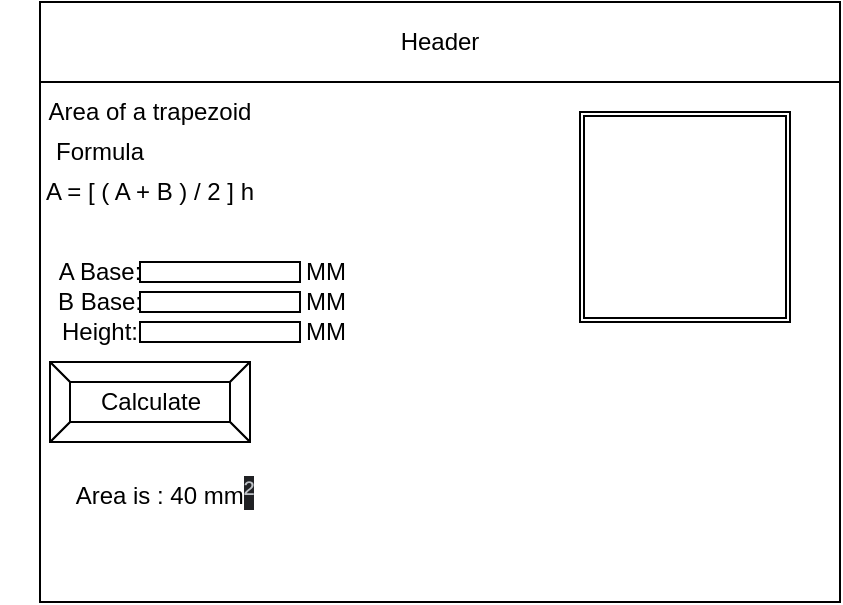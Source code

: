 <mxfile>
    <diagram id="pIaEtrtLPv3HG8r1JEND" name="Page-1">
        <mxGraphModel dx="928" dy="691" grid="1" gridSize="10" guides="1" tooltips="1" connect="1" arrows="1" fold="1" page="1" pageScale="1" pageWidth="850" pageHeight="1100" math="0" shadow="0">
            <root>
                <mxCell id="0"/>
                <mxCell id="1" parent="0"/>
                <mxCell id="2" value="" style="rounded=0;whiteSpace=wrap;html=1;" parent="1" vertex="1">
                    <mxGeometry x="80" y="80" width="400" height="300" as="geometry"/>
                </mxCell>
                <mxCell id="3" value="Header" style="rounded=0;whiteSpace=wrap;html=1;" parent="1" vertex="1">
                    <mxGeometry x="80" y="80" width="400" height="40" as="geometry"/>
                </mxCell>
                <mxCell id="6" value="Calculate" style="labelPosition=center;verticalLabelPosition=middle;align=center;html=1;shape=mxgraph.basic.button;dx=10;" parent="1" vertex="1">
                    <mxGeometry x="85" y="260" width="100" height="40" as="geometry"/>
                </mxCell>
                <mxCell id="8" value="A = [ ( A + B ) / 2 ] h" style="text;html=1;strokeColor=none;fillColor=none;align=center;verticalAlign=middle;whiteSpace=wrap;rounded=0;" vertex="1" parent="1">
                    <mxGeometry x="70" y="160" width="130" height="30" as="geometry"/>
                </mxCell>
                <mxCell id="9" value="Area of a trapezoid" style="text;html=1;strokeColor=none;fillColor=none;align=center;verticalAlign=middle;whiteSpace=wrap;rounded=0;" vertex="1" parent="1">
                    <mxGeometry x="60" y="120" width="150" height="30" as="geometry"/>
                </mxCell>
                <mxCell id="10" value="Formula" style="text;html=1;strokeColor=none;fillColor=none;align=center;verticalAlign=middle;whiteSpace=wrap;rounded=0;" vertex="1" parent="1">
                    <mxGeometry x="80" y="140" width="60" height="30" as="geometry"/>
                </mxCell>
                <mxCell id="11" value="A Base:" style="text;html=1;strokeColor=none;fillColor=none;align=center;verticalAlign=middle;whiteSpace=wrap;rounded=0;" vertex="1" parent="1">
                    <mxGeometry x="80" y="200" width="60" height="30" as="geometry"/>
                </mxCell>
                <mxCell id="12" value="B Base:" style="text;html=1;strokeColor=none;fillColor=none;align=center;verticalAlign=middle;whiteSpace=wrap;rounded=0;" vertex="1" parent="1">
                    <mxGeometry x="80" y="215" width="60" height="30" as="geometry"/>
                </mxCell>
                <mxCell id="13" value="Height:" style="text;html=1;strokeColor=none;fillColor=none;align=center;verticalAlign=middle;whiteSpace=wrap;rounded=0;" vertex="1" parent="1">
                    <mxGeometry x="80" y="230" width="60" height="30" as="geometry"/>
                </mxCell>
                <mxCell id="14" value="" style="rounded=0;whiteSpace=wrap;html=1;" vertex="1" parent="1">
                    <mxGeometry x="130" y="240" width="80" height="10" as="geometry"/>
                </mxCell>
                <mxCell id="15" value="" style="rounded=0;whiteSpace=wrap;html=1;" vertex="1" parent="1">
                    <mxGeometry x="130" y="225" width="80" height="10" as="geometry"/>
                </mxCell>
                <mxCell id="16" value="" style="rounded=0;whiteSpace=wrap;html=1;" vertex="1" parent="1">
                    <mxGeometry x="130" y="210" width="80" height="10" as="geometry"/>
                </mxCell>
                <mxCell id="17" value="MM" style="text;html=1;strokeColor=none;fillColor=none;align=center;verticalAlign=middle;whiteSpace=wrap;rounded=0;" vertex="1" parent="1">
                    <mxGeometry x="193" y="200" width="60" height="30" as="geometry"/>
                </mxCell>
                <mxCell id="18" value="MM" style="text;html=1;strokeColor=none;fillColor=none;align=center;verticalAlign=middle;whiteSpace=wrap;rounded=0;" vertex="1" parent="1">
                    <mxGeometry x="193" y="215" width="60" height="30" as="geometry"/>
                </mxCell>
                <mxCell id="19" value="MM" style="text;html=1;strokeColor=none;fillColor=none;align=center;verticalAlign=middle;whiteSpace=wrap;rounded=0;" vertex="1" parent="1">
                    <mxGeometry x="193" y="230" width="60" height="30" as="geometry"/>
                </mxCell>
                <mxCell id="20" value="" style="shape=ext;double=1;whiteSpace=wrap;html=1;aspect=fixed;" vertex="1" parent="1">
                    <mxGeometry x="350" y="135" width="105" height="105" as="geometry"/>
                </mxCell>
                <mxCell id="21" value="Area is : 40 mm&lt;span style=&quot;color: rgb(189 , 193 , 198) ; font-family: &amp;#34;arial&amp;#34; , sans-serif ; font-size: 16px ; background-color: rgb(32 , 33 , 36)&quot;&gt;²&lt;/span&gt;" style="text;html=1;strokeColor=none;fillColor=none;align=center;verticalAlign=middle;whiteSpace=wrap;rounded=0;" vertex="1" parent="1">
                    <mxGeometry x="85" y="310" width="115" height="30" as="geometry"/>
                </mxCell>
            </root>
        </mxGraphModel>
    </diagram>
</mxfile>